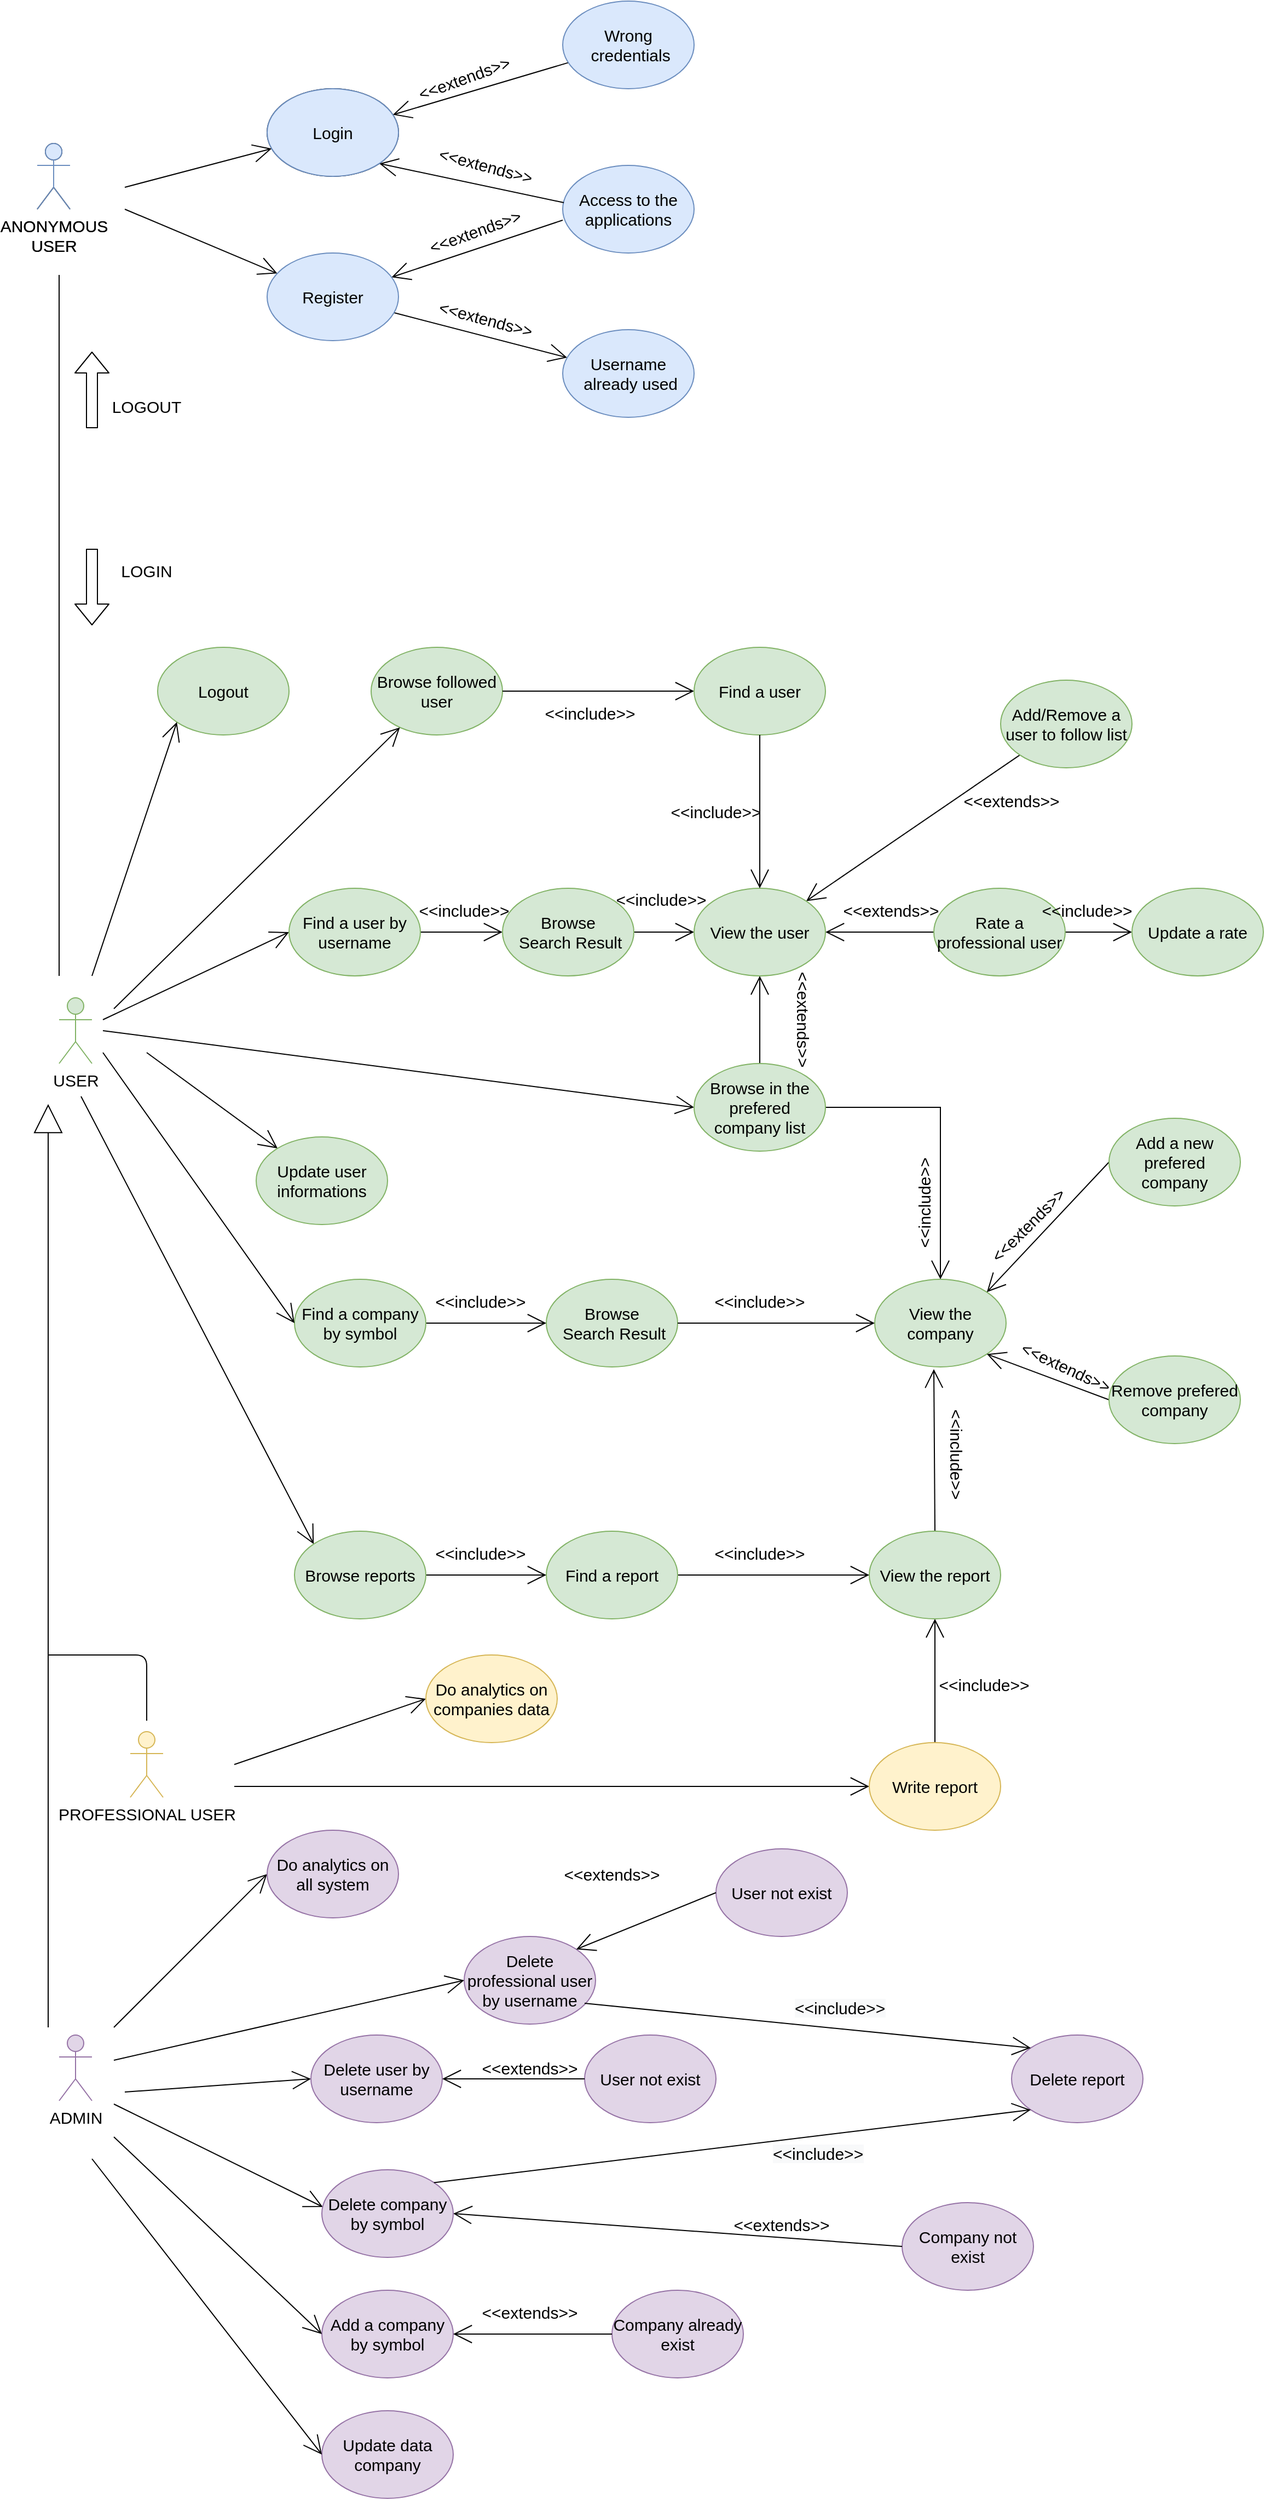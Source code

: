 <mxfile version="14.3.0" type="github">
  <diagram name="Page-1" id="e7e014a7-5840-1c2e-5031-d8a46d1fe8dd">
    <mxGraphModel dx="1955" dy="1722" grid="1" gridSize="10" guides="1" tooltips="1" connect="1" arrows="1" fold="1" page="1" pageScale="1" pageWidth="1169" pageHeight="826" background="#ffffff" math="0" shadow="0">
      <root>
        <mxCell id="0" />
        <mxCell id="1" parent="0" />
        <mxCell id="-wVCh6l1iGJXdoOplOuK-42" value="ANONYMOUS&lt;br style=&quot;font-size: 15px;&quot;&gt;USER&lt;br style=&quot;font-size: 15px;&quot;&gt;" style="shape=umlActor;verticalLabelPosition=bottom;verticalAlign=top;html=1;outlineConnect=0;fontSize=15;" parent="1" vertex="1">
          <mxGeometry x="40" y="-580" width="30" height="60" as="geometry" />
        </mxCell>
        <mxCell id="M0NpWcKod3ysI7hmXzI3-88" style="edgeStyle=none;rounded=0;orthogonalLoop=1;jettySize=auto;html=1;entryX=0;entryY=0.5;entryDx=0;entryDy=0;endArrow=open;endFill=0;endSize=15;strokeWidth=1;fontSize=15;" parent="1" target="lM13MU_TnSCRfTrLPsLV-1" edge="1">
          <mxGeometry relative="1" as="geometry">
            <mxPoint x="220" y="920" as="sourcePoint" />
          </mxGeometry>
        </mxCell>
        <mxCell id="-wVCh6l1iGJXdoOplOuK-43" value="PROFESSIONAL USER" style="shape=umlActor;verticalLabelPosition=bottom;verticalAlign=top;html=1;outlineConnect=0;fillColor=#fff2cc;strokeColor=#d6b656;fontSize=15;" parent="1" vertex="1">
          <mxGeometry x="125" y="870" width="30" height="60" as="geometry" />
        </mxCell>
        <mxCell id="-wVCh6l1iGJXdoOplOuK-46" value="USER" style="shape=umlActor;verticalLabelPosition=bottom;verticalAlign=top;html=1;outlineConnect=0;fillColor=#d5e8d4;strokeColor=#82b366;fontSize=15;" parent="1" vertex="1">
          <mxGeometry x="60" y="200" width="30" height="60" as="geometry" />
        </mxCell>
        <mxCell id="-wVCh6l1iGJXdoOplOuK-52" value="ADMIN" style="shape=umlActor;verticalLabelPosition=bottom;verticalAlign=top;html=1;outlineConnect=0;fillColor=#e1d5e7;strokeColor=#9673a6;fontSize=15;" parent="1" vertex="1">
          <mxGeometry x="60" y="1147" width="30" height="60" as="geometry" />
        </mxCell>
        <mxCell id="M0NpWcKod3ysI7hmXzI3-54" value="" style="edgeStyle=none;rounded=0;orthogonalLoop=1;jettySize=auto;html=1;endArrow=open;endFill=0;endSize=15;strokeWidth=1;fontSize=15;entryX=1;entryY=0.5;entryDx=0;entryDy=0;" parent="1" source="-wVCh6l1iGJXdoOplOuK-76" target="8vEe_Gzx1w0-iKnSHE_O-9" edge="1">
          <mxGeometry relative="1" as="geometry">
            <mxPoint x="875.0" y="140" as="targetPoint" />
          </mxGeometry>
        </mxCell>
        <mxCell id="M0NpWcKod3ysI7hmXzI3-56" value="" style="edgeStyle=none;rounded=0;orthogonalLoop=1;jettySize=auto;html=1;endArrow=open;endFill=0;endSize=15;strokeWidth=1;fontSize=15;" parent="1" source="-wVCh6l1iGJXdoOplOuK-76" target="M0NpWcKod3ysI7hmXzI3-55" edge="1">
          <mxGeometry relative="1" as="geometry" />
        </mxCell>
        <mxCell id="-wVCh6l1iGJXdoOplOuK-76" value="Rate a professional user" style="ellipse;whiteSpace=wrap;verticalAlign=middle;align=center;fontSize=15;fillColor=#d5e8d4;strokeColor=#82b366;" parent="1" vertex="1">
          <mxGeometry x="859" y="100" width="120" height="80" as="geometry" />
        </mxCell>
        <mxCell id="M0NpWcKod3ysI7hmXzI3-41" value="" style="edgeStyle=none;rounded=0;orthogonalLoop=1;jettySize=auto;html=1;endArrow=open;endFill=0;endSize=15;strokeWidth=1;fontSize=15;exitX=1;exitY=0.5;exitDx=0;exitDy=0;" parent="1" source="8vEe_Gzx1w0-iKnSHE_O-11" target="-wVCh6l1iGJXdoOplOuK-77" edge="1">
          <mxGeometry relative="1" as="geometry">
            <mxPoint x="865" y="340" as="sourcePoint" />
            <Array as="points">
              <mxPoint x="865" y="300" />
            </Array>
          </mxGeometry>
        </mxCell>
        <mxCell id="-wVCh6l1iGJXdoOplOuK-77" value="View the company" style="ellipse;whiteSpace=wrap;verticalAlign=middle;align=center;fontSize=15;fillColor=#d5e8d4;strokeColor=#82b366;" parent="1" vertex="1">
          <mxGeometry x="805" y="457" width="120" height="80" as="geometry" />
        </mxCell>
        <mxCell id="M0NpWcKod3ysI7hmXzI3-91" style="edgeStyle=none;rounded=0;orthogonalLoop=1;jettySize=auto;html=1;endArrow=open;endFill=0;endSize=15;strokeWidth=1;fontSize=15;entryX=0;entryY=0.5;entryDx=0;entryDy=0;" parent="1" target="-wVCh6l1iGJXdoOplOuK-90" edge="1">
          <mxGeometry relative="1" as="geometry">
            <mxPoint x="220" y="900" as="sourcePoint" />
          </mxGeometry>
        </mxCell>
        <mxCell id="-wVCh6l1iGJXdoOplOuK-90" value="Do analytics on companies data" style="ellipse;whiteSpace=wrap;verticalAlign=middle;align=center;fontSize=15;fillColor=#fff2cc;strokeColor=#d6b656;" parent="1" vertex="1">
          <mxGeometry x="395" y="800" width="120" height="80" as="geometry" />
        </mxCell>
        <mxCell id="M0NpWcKod3ysI7hmXzI3-89" value="" style="edgeStyle=none;rounded=0;orthogonalLoop=1;jettySize=auto;html=1;endArrow=open;endFill=0;endSize=15;strokeWidth=1;fontSize=15;" parent="1" source="lM13MU_TnSCRfTrLPsLV-1" target="M0NpWcKod3ysI7hmXzI3-63" edge="1">
          <mxGeometry relative="1" as="geometry" />
        </mxCell>
        <mxCell id="lM13MU_TnSCRfTrLPsLV-1" value="Write report" style="ellipse;whiteSpace=wrap;verticalAlign=middle;align=center;fontSize=15;fillColor=#fff2cc;strokeColor=#d6b656;" parent="1" vertex="1">
          <mxGeometry x="800" y="880" width="120" height="80" as="geometry" />
        </mxCell>
        <mxCell id="M0NpWcKod3ysI7hmXzI3-1" value="&lt;font style=&quot;font-size: 15px;&quot;&gt;Browse&lt;br style=&quot;font-size: 15px;&quot;&gt;&amp;nbsp;Search Result&lt;/font&gt;" style="ellipse;whiteSpace=wrap;html=1;fillColor=#d5e8d4;strokeColor=#82b366;fontSize=15;" parent="1" vertex="1">
          <mxGeometry x="505" y="457" width="120" height="80" as="geometry" />
        </mxCell>
        <mxCell id="M0NpWcKod3ysI7hmXzI3-3" value="" style="edgeStyle=orthogonalEdgeStyle;rounded=0;orthogonalLoop=1;jettySize=auto;html=1;fontSize=15;verticalAlign=middle;strokeWidth=1;endSize=15;endArrow=open;endFill=0;exitX=1;exitY=0.5;exitDx=0;exitDy=0;" parent="1" source="M0NpWcKod3ysI7hmXzI3-2" target="M0NpWcKod3ysI7hmXzI3-1" edge="1">
          <mxGeometry relative="1" as="geometry">
            <mxPoint x="405" y="497" as="sourcePoint" />
          </mxGeometry>
        </mxCell>
        <mxCell id="M0NpWcKod3ysI7hmXzI3-26" value="" style="edgeStyle=none;rounded=0;orthogonalLoop=1;jettySize=auto;html=1;endArrow=open;endFill=0;endSize=15;strokeWidth=1;fontSize=15;" parent="1" target="M0NpWcKod3ysI7hmXzI3-25" edge="1">
          <mxGeometry relative="1" as="geometry">
            <mxPoint x="120" y="-540" as="sourcePoint" />
          </mxGeometry>
        </mxCell>
        <mxCell id="M0NpWcKod3ysI7hmXzI3-53" value="" style="edgeStyle=none;rounded=0;orthogonalLoop=1;jettySize=auto;html=1;endArrow=open;endFill=0;endSize=15;strokeWidth=1;fontSize=15;" parent="1" target="8vEe_Gzx1w0-iKnSHE_O-8" edge="1">
          <mxGeometry relative="1" as="geometry">
            <mxPoint x="140" y="250" as="sourcePoint" />
            <mxPoint x="310.668" y="102.768" as="targetPoint" />
          </mxGeometry>
        </mxCell>
        <mxCell id="M0NpWcKod3ysI7hmXzI3-2" value="&lt;font style=&quot;font-size: 15px;&quot;&gt;Find a company by symbol&lt;/font&gt;" style="ellipse;whiteSpace=wrap;html=1;fillColor=#d5e8d4;strokeColor=#82b366;fontSize=15;" parent="1" vertex="1">
          <mxGeometry x="275" y="457" width="120" height="80" as="geometry" />
        </mxCell>
        <mxCell id="M0NpWcKod3ysI7hmXzI3-4" value="" style="edgeStyle=orthogonalEdgeStyle;rounded=0;orthogonalLoop=1;jettySize=auto;html=1;fontSize=15;verticalAlign=middle;strokeWidth=1;endSize=15;endArrow=open;endFill=0;exitX=1;exitY=0.5;exitDx=0;exitDy=0;entryX=0;entryY=0.5;entryDx=0;entryDy=0;" parent="1" source="M0NpWcKod3ysI7hmXzI3-1" target="-wVCh6l1iGJXdoOplOuK-77" edge="1">
          <mxGeometry relative="1" as="geometry">
            <mxPoint x="635" y="497" as="sourcePoint" />
            <mxPoint x="745" y="497" as="targetPoint" />
            <Array as="points" />
          </mxGeometry>
        </mxCell>
        <mxCell id="M0NpWcKod3ysI7hmXzI3-9" value="&amp;lt;&amp;lt;include&amp;gt;&amp;gt;" style="text;html=1;strokeColor=none;fillColor=none;align=center;verticalAlign=middle;whiteSpace=wrap;rounded=0;fontSize=15;rotation=-90;" parent="1" vertex="1">
          <mxGeometry x="830" y="377" width="40" height="20" as="geometry" />
        </mxCell>
        <mxCell id="M0NpWcKod3ysI7hmXzI3-10" value="&amp;lt;&amp;lt;include&amp;gt;&amp;gt;" style="text;html=1;strokeColor=none;fillColor=none;align=center;verticalAlign=middle;whiteSpace=wrap;rounded=0;fontSize=15;" parent="1" vertex="1">
          <mxGeometry x="680" y="467" width="40" height="20" as="geometry" />
        </mxCell>
        <mxCell id="M0NpWcKod3ysI7hmXzI3-11" value="&amp;lt;&amp;lt;include&amp;gt;&amp;gt;" style="text;html=1;strokeColor=none;fillColor=none;align=center;verticalAlign=middle;whiteSpace=wrap;rounded=0;fontSize=15;" parent="1" vertex="1">
          <mxGeometry x="425" y="467" width="40" height="20" as="geometry" />
        </mxCell>
        <mxCell id="M0NpWcKod3ysI7hmXzI3-12" value="&amp;lt;&amp;lt;extends&amp;gt;&amp;gt;" style="text;html=1;strokeColor=none;fillColor=none;align=center;verticalAlign=middle;whiteSpace=wrap;rounded=0;fontSize=15;rotation=-20;" parent="1" vertex="1">
          <mxGeometry x="410" y="-650" width="40" height="20" as="geometry" />
        </mxCell>
        <mxCell id="M0NpWcKod3ysI7hmXzI3-13" value="" style="rounded=0;orthogonalLoop=1;jettySize=auto;html=1;fontSize=15;verticalAlign=middle;strokeWidth=1;endSize=15;endArrow=open;endFill=0;exitX=0;exitY=0.5;exitDx=0;exitDy=0;entryX=1;entryY=0;entryDx=0;entryDy=0;" parent="1" source="M0NpWcKod3ysI7hmXzI3-18" target="-wVCh6l1iGJXdoOplOuK-77" edge="1">
          <mxGeometry relative="1" as="geometry">
            <mxPoint x="550" y="7" as="sourcePoint" />
            <mxPoint x="660" y="7" as="targetPoint" />
          </mxGeometry>
        </mxCell>
        <mxCell id="M0NpWcKod3ysI7hmXzI3-15" value="" style="rounded=0;orthogonalLoop=1;jettySize=auto;html=1;fontSize=15;verticalAlign=middle;strokeWidth=1;endSize=15;endArrow=open;endFill=0;exitX=0;exitY=0.5;exitDx=0;exitDy=0;entryX=1;entryY=1;entryDx=0;entryDy=0;" parent="1" source="M0NpWcKod3ysI7hmXzI3-22" target="-wVCh6l1iGJXdoOplOuK-77" edge="1">
          <mxGeometry relative="1" as="geometry">
            <mxPoint x="630" y="267" as="sourcePoint" />
            <mxPoint x="740" y="267" as="targetPoint" />
          </mxGeometry>
        </mxCell>
        <mxCell id="M0NpWcKod3ysI7hmXzI3-17" value="" style="rounded=0;orthogonalLoop=1;jettySize=auto;html=1;fontSize=15;verticalAlign=middle;strokeWidth=1;endSize=15;endArrow=open;endFill=0;entryX=0;entryY=0.5;entryDx=0;entryDy=0;" parent="1" target="M0NpWcKod3ysI7hmXzI3-2" edge="1">
          <mxGeometry relative="1" as="geometry">
            <mxPoint x="100" y="250" as="sourcePoint" />
            <mxPoint x="270" y="220" as="targetPoint" />
          </mxGeometry>
        </mxCell>
        <mxCell id="M0NpWcKod3ysI7hmXzI3-18" value="Add a new prefered company" style="ellipse;whiteSpace=wrap;verticalAlign=middle;align=center;fontSize=15;fillColor=#d5e8d4;strokeColor=#82b366;" parent="1" vertex="1">
          <mxGeometry x="1019" y="310" width="120" height="80" as="geometry" />
        </mxCell>
        <mxCell id="M0NpWcKod3ysI7hmXzI3-21" value="&amp;lt;&amp;lt;extends&amp;gt;&amp;gt;" style="text;html=1;strokeColor=none;fillColor=none;align=center;verticalAlign=middle;whiteSpace=wrap;rounded=0;fontSize=15;rotation=-45;" parent="1" vertex="1">
          <mxGeometry x="925" y="397" width="40" height="20" as="geometry" />
        </mxCell>
        <mxCell id="M0NpWcKod3ysI7hmXzI3-22" value="Remove prefered company" style="ellipse;whiteSpace=wrap;verticalAlign=middle;align=center;fontSize=15;fillColor=#d5e8d4;strokeColor=#82b366;" parent="1" vertex="1">
          <mxGeometry x="1019" y="527" width="120" height="80" as="geometry" />
        </mxCell>
        <mxCell id="M0NpWcKod3ysI7hmXzI3-23" value="&amp;lt;&amp;lt;extends&amp;gt;&amp;gt;" style="text;html=1;strokeColor=none;fillColor=none;align=center;verticalAlign=middle;whiteSpace=wrap;rounded=0;fontSize=15;rotation=25;" parent="1" vertex="1">
          <mxGeometry x="960" y="527" width="40" height="20" as="geometry" />
        </mxCell>
        <mxCell id="M0NpWcKod3ysI7hmXzI3-28" value="" style="edgeStyle=none;rounded=0;orthogonalLoop=1;jettySize=auto;html=1;endArrow=open;endFill=0;endSize=15;strokeWidth=1;fontSize=15;" parent="1" target="M0NpWcKod3ysI7hmXzI3-27" edge="1">
          <mxGeometry relative="1" as="geometry">
            <mxPoint x="120" y="-520" as="sourcePoint" />
          </mxGeometry>
        </mxCell>
        <mxCell id="M0NpWcKod3ysI7hmXzI3-31" value="" style="edgeStyle=none;rounded=0;orthogonalLoop=1;jettySize=auto;html=1;endArrow=open;endFill=0;endSize=15;strokeWidth=1;fontSize=15;" parent="1" source="M0NpWcKod3ysI7hmXzI3-30" target="M0NpWcKod3ysI7hmXzI3-25" edge="1">
          <mxGeometry relative="1" as="geometry" />
        </mxCell>
        <mxCell id="M0NpWcKod3ysI7hmXzI3-25" value="&lt;font style=&quot;font-size: 15px;&quot;&gt;Login&lt;/font&gt;" style="ellipse;whiteSpace=wrap;html=1;fontSize=15;" parent="1" vertex="1">
          <mxGeometry x="250" y="-630" width="120" height="80" as="geometry" />
        </mxCell>
        <mxCell id="M0NpWcKod3ysI7hmXzI3-33" value="" style="edgeStyle=none;rounded=0;orthogonalLoop=1;jettySize=auto;html=1;endArrow=open;endFill=0;endSize=15;strokeWidth=1;fontSize=15;exitX=0;exitY=0.625;exitDx=0;exitDy=0;exitPerimeter=0;" parent="1" source="M0NpWcKod3ysI7hmXzI3-32" target="M0NpWcKod3ysI7hmXzI3-27" edge="1">
          <mxGeometry relative="1" as="geometry" />
        </mxCell>
        <mxCell id="M0NpWcKod3ysI7hmXzI3-39" value="" style="edgeStyle=none;rounded=0;orthogonalLoop=1;jettySize=auto;html=1;endArrow=open;endFill=0;endSize=15;strokeWidth=1;fontSize=15;" parent="1" source="M0NpWcKod3ysI7hmXzI3-27" target="M0NpWcKod3ysI7hmXzI3-38" edge="1">
          <mxGeometry relative="1" as="geometry" />
        </mxCell>
        <mxCell id="M0NpWcKod3ysI7hmXzI3-27" value="&lt;font style=&quot;font-size: 15px;&quot;&gt;Register&lt;/font&gt;" style="ellipse;whiteSpace=wrap;html=1;fillColor=#dae8fc;strokeColor=#6c8ebf;fontSize=15;" parent="1" vertex="1">
          <mxGeometry x="250" y="-480" width="120" height="80" as="geometry" />
        </mxCell>
        <mxCell id="M0NpWcKod3ysI7hmXzI3-30" value="&lt;font style=&quot;font-size: 15px;&quot;&gt;Wrong&lt;br style=&quot;font-size: 15px;&quot;&gt;&amp;nbsp;credentials&lt;/font&gt;" style="ellipse;whiteSpace=wrap;html=1;fillColor=#dae8fc;strokeColor=#6c8ebf;fontSize=15;" parent="1" vertex="1">
          <mxGeometry x="520" y="-710" width="120" height="80" as="geometry" />
        </mxCell>
        <mxCell id="M0NpWcKod3ysI7hmXzI3-32" value="&lt;font style=&quot;font-size: 15px;&quot;&gt;Access to the applications&lt;/font&gt;" style="ellipse;whiteSpace=wrap;html=1;fillColor=#dae8fc;strokeColor=#6c8ebf;fontSize=15;" parent="1" vertex="1">
          <mxGeometry x="520" y="-560" width="120" height="80" as="geometry" />
        </mxCell>
        <mxCell id="M0NpWcKod3ysI7hmXzI3-34" value="" style="edgeStyle=none;rounded=0;orthogonalLoop=1;jettySize=auto;html=1;endArrow=open;endFill=0;endSize=15;strokeWidth=1;fontSize=15;entryX=1;entryY=1;entryDx=0;entryDy=0;exitX=0.008;exitY=0.425;exitDx=0;exitDy=0;exitPerimeter=0;" parent="1" source="M0NpWcKod3ysI7hmXzI3-32" target="M0NpWcKod3ysI7hmXzI3-25" edge="1">
          <mxGeometry relative="1" as="geometry">
            <mxPoint x="560" y="-530" as="sourcePoint" />
            <mxPoint x="375.635" y="-474.979" as="targetPoint" />
          </mxGeometry>
        </mxCell>
        <mxCell id="M0NpWcKod3ysI7hmXzI3-35" value="&amp;lt;&amp;lt;extends&amp;gt;&amp;gt;" style="text;html=1;strokeColor=none;fillColor=none;align=center;verticalAlign=middle;whiteSpace=wrap;rounded=0;fontSize=15;rotation=15;" parent="1" vertex="1">
          <mxGeometry x="430" y="-430" width="40" height="20" as="geometry" />
        </mxCell>
        <mxCell id="M0NpWcKod3ysI7hmXzI3-36" value="&amp;lt;&amp;lt;extends&amp;gt;&amp;gt;" style="text;html=1;strokeColor=none;fillColor=none;align=center;verticalAlign=middle;whiteSpace=wrap;rounded=0;fontSize=15;rotation=-20;" parent="1" vertex="1">
          <mxGeometry x="420" y="-510" width="40" height="20" as="geometry" />
        </mxCell>
        <mxCell id="M0NpWcKod3ysI7hmXzI3-37" value="&amp;lt;&amp;lt;extends&amp;gt;&amp;gt;" style="text;html=1;strokeColor=none;fillColor=none;align=center;verticalAlign=middle;whiteSpace=wrap;rounded=0;fontSize=15;rotation=15;" parent="1" vertex="1">
          <mxGeometry x="430" y="-570" width="40" height="20" as="geometry" />
        </mxCell>
        <mxCell id="M0NpWcKod3ysI7hmXzI3-38" value="&lt;font style=&quot;font-size: 15px;&quot;&gt;Username&lt;br style=&quot;font-size: 15px;&quot;&gt;&amp;nbsp;already used&lt;/font&gt;" style="ellipse;whiteSpace=wrap;html=1;fillColor=#dae8fc;strokeColor=#6c8ebf;fontSize=15;" parent="1" vertex="1">
          <mxGeometry x="520" y="-410" width="120" height="80" as="geometry" />
        </mxCell>
        <mxCell id="M0NpWcKod3ysI7hmXzI3-42" style="edgeStyle=none;rounded=0;orthogonalLoop=1;jettySize=auto;html=1;endArrow=open;endFill=0;endSize=15;strokeWidth=1;fontSize=15;entryX=0;entryY=0.5;entryDx=0;entryDy=0;" parent="1" target="8vEe_Gzx1w0-iKnSHE_O-11" edge="1">
          <mxGeometry relative="1" as="geometry">
            <mxPoint x="100" y="230" as="sourcePoint" />
            <mxPoint x="640" y="350" as="targetPoint" />
          </mxGeometry>
        </mxCell>
        <mxCell id="M0NpWcKod3ysI7hmXzI3-50" value="" style="edgeStyle=none;rounded=0;orthogonalLoop=1;jettySize=auto;html=1;endArrow=open;endFill=0;endSize=15;strokeWidth=1;fontSize=15;exitX=0.5;exitY=0;exitDx=0;exitDy=0;entryX=0.5;entryY=1;entryDx=0;entryDy=0;" parent="1" source="8vEe_Gzx1w0-iKnSHE_O-11" target="8vEe_Gzx1w0-iKnSHE_O-9" edge="1">
          <mxGeometry relative="1" as="geometry">
            <mxPoint x="852.875" y="260.825" as="sourcePoint" />
            <mxPoint x="827.237" y="179.159" as="targetPoint" />
          </mxGeometry>
        </mxCell>
        <mxCell id="M0NpWcKod3ysI7hmXzI3-86" value="" style="edgeStyle=none;rounded=0;orthogonalLoop=1;jettySize=auto;html=1;endArrow=open;endFill=0;endSize=15;strokeWidth=1;fontSize=15;exitX=0;exitY=1;exitDx=0;exitDy=0;entryX=1;entryY=0;entryDx=0;entryDy=0;" parent="1" source="8vEe_Gzx1w0-iKnSHE_O-10" target="8vEe_Gzx1w0-iKnSHE_O-9" edge="1">
          <mxGeometry relative="1" as="geometry">
            <mxPoint x="845.184" y="105.43" as="targetPoint" />
          </mxGeometry>
        </mxCell>
        <mxCell id="M0NpWcKod3ysI7hmXzI3-47" value="" style="edgeStyle=none;rounded=0;orthogonalLoop=1;jettySize=auto;html=1;endArrow=open;endFill=0;endSize=15;strokeWidth=1;fontSize=15;exitX=1;exitY=0.5;exitDx=0;exitDy=0;entryX=0;entryY=0.5;entryDx=0;entryDy=0;" parent="1" source="8vEe_Gzx1w0-iKnSHE_O-6" target="8vEe_Gzx1w0-iKnSHE_O-9" edge="1">
          <mxGeometry relative="1" as="geometry">
            <mxPoint x="645" y="140" as="sourcePoint" />
            <mxPoint x="755.0" y="140" as="targetPoint" />
          </mxGeometry>
        </mxCell>
        <mxCell id="M0NpWcKod3ysI7hmXzI3-46" value="" style="edgeStyle=none;rounded=0;orthogonalLoop=1;jettySize=auto;html=1;endArrow=open;endFill=0;endSize=15;strokeWidth=1;fontSize=15;exitX=1;exitY=0.5;exitDx=0;exitDy=0;entryX=0;entryY=0.5;entryDx=0;entryDy=0;" parent="1" source="8vEe_Gzx1w0-iKnSHE_O-7" target="8vEe_Gzx1w0-iKnSHE_O-6" edge="1">
          <mxGeometry relative="1" as="geometry">
            <mxPoint x="420" y="140" as="sourcePoint" />
            <mxPoint x="490" y="140" as="targetPoint" />
          </mxGeometry>
        </mxCell>
        <mxCell id="M0NpWcKod3ysI7hmXzI3-48" style="edgeStyle=none;rounded=0;orthogonalLoop=1;jettySize=auto;html=1;endArrow=open;endFill=0;endSize=15;strokeWidth=1;fontSize=15;entryX=0;entryY=0.5;entryDx=0;entryDy=0;" parent="1" target="8vEe_Gzx1w0-iKnSHE_O-7" edge="1">
          <mxGeometry relative="1" as="geometry">
            <mxPoint x="100" y="220" as="sourcePoint" />
            <mxPoint x="300" y="140" as="targetPoint" />
          </mxGeometry>
        </mxCell>
        <mxCell id="M0NpWcKod3ysI7hmXzI3-51" value="&amp;lt;&amp;lt;extends&amp;gt;&amp;gt;" style="text;html=1;strokeColor=none;fillColor=none;align=center;verticalAlign=middle;whiteSpace=wrap;rounded=0;fontSize=15;rotation=90;" parent="1" vertex="1">
          <mxGeometry x="720" y="210" width="40" height="20" as="geometry" />
        </mxCell>
        <mxCell id="M0NpWcKod3ysI7hmXzI3-55" value="Update a rate" style="ellipse;whiteSpace=wrap;verticalAlign=middle;align=center;fontSize=15;fillColor=#d5e8d4;strokeColor=#82b366;" parent="1" vertex="1">
          <mxGeometry x="1040" y="100" width="120" height="80" as="geometry" />
        </mxCell>
        <mxCell id="M0NpWcKod3ysI7hmXzI3-57" value="&amp;lt;&amp;lt;extends&amp;gt;&amp;gt;" style="text;html=1;strokeColor=none;fillColor=none;align=center;verticalAlign=middle;whiteSpace=wrap;rounded=0;fontSize=15;rotation=0;" parent="1" vertex="1">
          <mxGeometry x="800" y="110" width="40" height="20" as="geometry" />
        </mxCell>
        <mxCell id="M0NpWcKod3ysI7hmXzI3-58" value="&amp;lt;&amp;lt;include&amp;gt;&amp;gt;" style="text;html=1;strokeColor=none;fillColor=none;align=center;verticalAlign=middle;whiteSpace=wrap;rounded=0;fontSize=15;rotation=0;" parent="1" vertex="1">
          <mxGeometry x="640" y="20" width="40" height="20" as="geometry" />
        </mxCell>
        <mxCell id="M0NpWcKod3ysI7hmXzI3-59" value="&amp;lt;&amp;lt;include&amp;gt;&amp;gt;" style="text;html=1;strokeColor=none;fillColor=none;align=center;verticalAlign=middle;whiteSpace=wrap;rounded=0;fontSize=15;rotation=0;" parent="1" vertex="1">
          <mxGeometry x="410" y="110" width="40" height="20" as="geometry" />
        </mxCell>
        <mxCell id="M0NpWcKod3ysI7hmXzI3-60" value="&amp;lt;&amp;lt;include&amp;gt;&amp;gt;" style="text;html=1;strokeColor=none;fillColor=none;align=center;verticalAlign=middle;whiteSpace=wrap;rounded=0;fontSize=15;rotation=0;" parent="1" vertex="1">
          <mxGeometry x="979" y="110" width="40" height="20" as="geometry" />
        </mxCell>
        <mxCell id="M0NpWcKod3ysI7hmXzI3-61" value="&lt;font style=&quot;font-size: 15px;&quot;&gt;Logout&lt;/font&gt;" style="ellipse;whiteSpace=wrap;html=1;fillColor=#d5e8d4;strokeColor=#82b366;fontSize=15;" parent="1" vertex="1">
          <mxGeometry x="150" y="-120" width="120" height="80" as="geometry" />
        </mxCell>
        <mxCell id="M0NpWcKod3ysI7hmXzI3-62" value="" style="edgeStyle=none;rounded=0;orthogonalLoop=1;jettySize=auto;html=1;endArrow=open;endFill=0;endSize=15;strokeWidth=1;fontSize=15;entryX=0;entryY=1;entryDx=0;entryDy=0;" parent="1" target="M0NpWcKod3ysI7hmXzI3-61" edge="1">
          <mxGeometry relative="1" as="geometry">
            <mxPoint x="90" y="180" as="sourcePoint" />
            <mxPoint x="320.668" y="112.768" as="targetPoint" />
          </mxGeometry>
        </mxCell>
        <mxCell id="M0NpWcKod3ysI7hmXzI3-83" style="edgeStyle=none;rounded=0;orthogonalLoop=1;jettySize=auto;html=1;exitX=0.5;exitY=0;exitDx=0;exitDy=0;entryX=0.45;entryY=1.025;entryDx=0;entryDy=0;entryPerimeter=0;endArrow=open;endFill=0;endSize=15;strokeWidth=1;fontSize=15;" parent="1" source="M0NpWcKod3ysI7hmXzI3-63" target="-wVCh6l1iGJXdoOplOuK-77" edge="1">
          <mxGeometry relative="1" as="geometry" />
        </mxCell>
        <mxCell id="M0NpWcKod3ysI7hmXzI3-63" value="View the report" style="ellipse;whiteSpace=wrap;verticalAlign=middle;align=center;fontSize=15;fillColor=#d5e8d4;strokeColor=#82b366;" parent="1" vertex="1">
          <mxGeometry x="800" y="687" width="120" height="80" as="geometry" />
        </mxCell>
        <mxCell id="M0NpWcKod3ysI7hmXzI3-64" value="" style="edgeStyle=none;rounded=0;orthogonalLoop=1;jettySize=auto;html=1;endArrow=open;endFill=0;endSize=15;strokeWidth=1;fontSize=15;" parent="1" source="M0NpWcKod3ysI7hmXzI3-65" target="M0NpWcKod3ysI7hmXzI3-63" edge="1">
          <mxGeometry relative="1" as="geometry" />
        </mxCell>
        <mxCell id="M0NpWcKod3ysI7hmXzI3-65" value="&lt;span style=&quot;font-size: 15px;&quot;&gt;Find a report&lt;/span&gt;" style="ellipse;whiteSpace=wrap;html=1;fillColor=#d5e8d4;strokeColor=#82b366;fontSize=15;" parent="1" vertex="1">
          <mxGeometry x="505" y="687" width="120" height="80" as="geometry" />
        </mxCell>
        <mxCell id="M0NpWcKod3ysI7hmXzI3-66" value="" style="edgeStyle=none;rounded=0;orthogonalLoop=1;jettySize=auto;html=1;endArrow=open;endFill=0;endSize=15;strokeWidth=1;fontSize=15;" parent="1" source="M0NpWcKod3ysI7hmXzI3-67" target="M0NpWcKod3ysI7hmXzI3-65" edge="1">
          <mxGeometry relative="1" as="geometry" />
        </mxCell>
        <mxCell id="M0NpWcKod3ysI7hmXzI3-70" style="edgeStyle=none;rounded=0;orthogonalLoop=1;jettySize=auto;html=1;exitX=0;exitY=0;exitDx=0;exitDy=0;endArrow=open;endFill=0;endSize=15;strokeWidth=1;fontSize=15;entryX=0;entryY=0;entryDx=0;entryDy=0;" parent="1" target="M0NpWcKod3ysI7hmXzI3-67" edge="1">
          <mxGeometry relative="1" as="geometry">
            <mxPoint x="80" y="290" as="sourcePoint" />
          </mxGeometry>
        </mxCell>
        <mxCell id="M0NpWcKod3ysI7hmXzI3-67" value="&lt;font style=&quot;font-size: 15px;&quot;&gt;Browse reports&lt;/font&gt;" style="ellipse;whiteSpace=wrap;html=1;fillColor=#d5e8d4;strokeColor=#82b366;fontSize=15;" parent="1" vertex="1">
          <mxGeometry x="275" y="687" width="120" height="80" as="geometry" />
        </mxCell>
        <mxCell id="M0NpWcKod3ysI7hmXzI3-68" value="&amp;lt;&amp;lt;include&amp;gt;&amp;gt;" style="text;html=1;strokeColor=none;fillColor=none;align=center;verticalAlign=middle;whiteSpace=wrap;rounded=0;fontSize=15;rotation=0;" parent="1" vertex="1">
          <mxGeometry x="680" y="697" width="40" height="20" as="geometry" />
        </mxCell>
        <mxCell id="M0NpWcKod3ysI7hmXzI3-69" value="&amp;lt;&amp;lt;include&amp;gt;&amp;gt;" style="text;html=1;strokeColor=none;fillColor=none;align=center;verticalAlign=middle;whiteSpace=wrap;rounded=0;fontSize=15;rotation=0;" parent="1" vertex="1">
          <mxGeometry x="425" y="697" width="40" height="20" as="geometry" />
        </mxCell>
        <mxCell id="M0NpWcKod3ysI7hmXzI3-87" value="&amp;lt;&amp;lt;extends&amp;gt;&amp;gt;" style="text;html=1;strokeColor=none;fillColor=none;align=center;verticalAlign=middle;whiteSpace=wrap;rounded=0;fontSize=15;rotation=0;" parent="1" vertex="1">
          <mxGeometry x="910" y="10" width="40" height="20" as="geometry" />
        </mxCell>
        <mxCell id="8vEe_Gzx1w0-iKnSHE_O-6" value="&lt;font style=&quot;font-size: 15px;&quot;&gt;Browse&lt;br style=&quot;font-size: 15px;&quot;&gt;&amp;nbsp;Search Result&lt;/font&gt;" style="ellipse;whiteSpace=wrap;html=1;fillColor=#d5e8d4;strokeColor=#82b366;fontSize=15;" parent="1" vertex="1">
          <mxGeometry x="465" y="100" width="120" height="80" as="geometry" />
        </mxCell>
        <mxCell id="8vEe_Gzx1w0-iKnSHE_O-7" value="&lt;font style=&quot;font-size: 15px;&quot;&gt;Find a user by username&lt;/font&gt;" style="ellipse;whiteSpace=wrap;html=1;fillColor=#d5e8d4;strokeColor=#82b366;fontSize=15;" parent="1" vertex="1">
          <mxGeometry x="270" y="100" width="120" height="80" as="geometry" />
        </mxCell>
        <mxCell id="8vEe_Gzx1w0-iKnSHE_O-8" value="&lt;font style=&quot;font-size: 15px;&quot;&gt;Update user informations&lt;/font&gt;" style="ellipse;whiteSpace=wrap;html=1;fillColor=#d5e8d4;strokeColor=#82b366;fontSize=15;" parent="1" vertex="1">
          <mxGeometry x="240" y="327" width="120" height="80" as="geometry" />
        </mxCell>
        <mxCell id="8vEe_Gzx1w0-iKnSHE_O-9" value="View the user" style="ellipse;whiteSpace=wrap;verticalAlign=middle;align=center;fontSize=15;fillColor=#d5e8d4;strokeColor=#82b366;" parent="1" vertex="1">
          <mxGeometry x="640" y="100" width="120" height="80" as="geometry" />
        </mxCell>
        <mxCell id="8vEe_Gzx1w0-iKnSHE_O-10" value="Add/Remove a user to follow list" style="ellipse;whiteSpace=wrap;verticalAlign=middle;align=center;fontSize=15;fillColor=#d5e8d4;strokeColor=#82b366;" parent="1" vertex="1">
          <mxGeometry x="920" y="-90" width="120" height="80" as="geometry" />
        </mxCell>
        <mxCell id="8vEe_Gzx1w0-iKnSHE_O-11" value="Browse in the prefered company list" style="ellipse;whiteSpace=wrap;verticalAlign=middle;align=center;fontSize=15;fillColor=#d5e8d4;strokeColor=#82b366;" parent="1" vertex="1">
          <mxGeometry x="640" y="260" width="120" height="80" as="geometry" />
        </mxCell>
        <mxCell id="8vEe_Gzx1w0-iKnSHE_O-12" value="ANONYMOUS&lt;br style=&quot;font-size: 15px;&quot;&gt;USER&lt;br style=&quot;font-size: 15px;&quot;&gt;" style="shape=umlActor;verticalLabelPosition=bottom;verticalAlign=top;html=1;outlineConnect=0;fillColor=#dae8fc;strokeColor=#6c8ebf;fontSize=15;" parent="1" vertex="1">
          <mxGeometry x="40" y="-580" width="30" height="60" as="geometry" />
        </mxCell>
        <mxCell id="8vEe_Gzx1w0-iKnSHE_O-13" value="&lt;font style=&quot;font-size: 15px;&quot;&gt;Login&lt;/font&gt;" style="ellipse;whiteSpace=wrap;html=1;fillColor=#dae8fc;strokeColor=#6c8ebf;fontSize=15;" parent="1" vertex="1">
          <mxGeometry x="250" y="-630" width="120" height="80" as="geometry" />
        </mxCell>
        <mxCell id="n8Dz9tglmI0K0--tMUxl-3" value="" style="endArrow=none;html=1;fontSize=15;" parent="1" edge="1">
          <mxGeometry width="50" height="50" relative="1" as="geometry">
            <mxPoint x="60" y="180" as="sourcePoint" />
            <mxPoint x="60" y="-460" as="targetPoint" />
          </mxGeometry>
        </mxCell>
        <mxCell id="VHa5E0-b525BYpAcqddI-2" value="&amp;lt;&amp;lt;include&amp;gt;&amp;gt;" style="text;html=1;strokeColor=none;fillColor=none;align=center;verticalAlign=middle;whiteSpace=wrap;rounded=0;fontSize=15;rotation=90;" parent="1" vertex="1">
          <mxGeometry x="860" y="607" width="40" height="20" as="geometry" />
        </mxCell>
        <mxCell id="VHa5E0-b525BYpAcqddI-5" style="edgeStyle=none;rounded=0;orthogonalLoop=1;jettySize=auto;html=1;endArrow=open;endFill=0;endSize=15;strokeWidth=1;fontSize=15;entryX=0;entryY=0.5;entryDx=0;entryDy=0;" parent="1" target="VHa5E0-b525BYpAcqddI-6" edge="1">
          <mxGeometry relative="1" as="geometry">
            <mxPoint x="110" y="1140" as="sourcePoint" />
            <mxPoint x="240" y="1080" as="targetPoint" />
          </mxGeometry>
        </mxCell>
        <mxCell id="VHa5E0-b525BYpAcqddI-6" value="Do analytics on all system" style="ellipse;whiteSpace=wrap;verticalAlign=middle;align=center;fontSize=15;fillColor=#e1d5e7;strokeColor=#9673a6;" parent="1" vertex="1">
          <mxGeometry x="250" y="960" width="120" height="80" as="geometry" />
        </mxCell>
        <mxCell id="VHa5E0-b525BYpAcqddI-8" style="edgeStyle=none;rounded=0;orthogonalLoop=1;jettySize=auto;html=1;endArrow=open;endFill=0;endSize=15;strokeWidth=1;fontSize=15;entryX=0;entryY=0.5;entryDx=0;entryDy=0;" parent="1" target="VHa5E0-b525BYpAcqddI-9" edge="1">
          <mxGeometry relative="1" as="geometry">
            <mxPoint x="120" y="1199" as="sourcePoint" />
            <mxPoint x="280" y="1180" as="targetPoint" />
          </mxGeometry>
        </mxCell>
        <mxCell id="VHa5E0-b525BYpAcqddI-9" value="Delete user by username" style="ellipse;whiteSpace=wrap;verticalAlign=middle;align=center;fontSize=15;fillColor=#e1d5e7;strokeColor=#9673a6;" parent="1" vertex="1">
          <mxGeometry x="290" y="1147" width="120" height="80" as="geometry" />
        </mxCell>
        <mxCell id="VHa5E0-b525BYpAcqddI-10" value="User not exist" style="ellipse;whiteSpace=wrap;verticalAlign=middle;align=center;fontSize=15;fillColor=#e1d5e7;strokeColor=#9673a6;" parent="1" vertex="1">
          <mxGeometry x="540" y="1147" width="120" height="80" as="geometry" />
        </mxCell>
        <mxCell id="VHa5E0-b525BYpAcqddI-12" value="Company not exist" style="ellipse;whiteSpace=wrap;verticalAlign=middle;align=center;fontSize=15;fillColor=#e1d5e7;strokeColor=#9673a6;" parent="1" vertex="1">
          <mxGeometry x="830" y="1300" width="120" height="80" as="geometry" />
        </mxCell>
        <mxCell id="VHa5E0-b525BYpAcqddI-14" style="edgeStyle=none;rounded=0;orthogonalLoop=1;jettySize=auto;html=1;endArrow=open;endFill=0;endSize=15;strokeWidth=1;fontSize=15;entryX=0.008;entryY=0.425;entryDx=0;entryDy=0;entryPerimeter=0;" parent="1" target="VHa5E0-b525BYpAcqddI-17" edge="1">
          <mxGeometry relative="1" as="geometry">
            <mxPoint x="110" y="1210" as="sourcePoint" />
            <mxPoint x="260" y="1270" as="targetPoint" />
          </mxGeometry>
        </mxCell>
        <mxCell id="VHa5E0-b525BYpAcqddI-15" style="edgeStyle=none;rounded=0;orthogonalLoop=1;jettySize=auto;html=1;exitX=0;exitY=0.5;exitDx=0;exitDy=0;endArrow=open;endFill=0;endSize=15;strokeWidth=1;fontSize=15;entryX=1;entryY=0.5;entryDx=0;entryDy=0;fillColor=#e1d5e7;" parent="1" source="VHa5E0-b525BYpAcqddI-10" target="VHa5E0-b525BYpAcqddI-9" edge="1">
          <mxGeometry relative="1" as="geometry">
            <mxPoint x="190" y="1250" as="sourcePoint" />
            <mxPoint x="320" y="1160" as="targetPoint" />
          </mxGeometry>
        </mxCell>
        <mxCell id="VHa5E0-b525BYpAcqddI-16" style="edgeStyle=none;rounded=0;orthogonalLoop=1;jettySize=auto;html=1;endArrow=open;endFill=0;endSize=15;strokeWidth=1;fontSize=15;entryX=1;entryY=0.5;entryDx=0;entryDy=0;exitX=0;exitY=0.5;exitDx=0;exitDy=0;fillColor=#e1d5e7;" parent="1" source="VHa5E0-b525BYpAcqddI-12" target="VHa5E0-b525BYpAcqddI-17" edge="1">
          <mxGeometry relative="1" as="geometry">
            <mxPoint x="330" y="1170" as="sourcePoint" />
            <mxPoint x="200" y="1260" as="targetPoint" />
          </mxGeometry>
        </mxCell>
        <mxCell id="VHa5E0-b525BYpAcqddI-17" value="Delete company&#xa;by symbol" style="ellipse;whiteSpace=wrap;verticalAlign=middle;align=center;fontSize=15;fillColor=#e1d5e7;strokeColor=#9673a6;" parent="1" vertex="1">
          <mxGeometry x="300" y="1270" width="120" height="80" as="geometry" />
        </mxCell>
        <mxCell id="VHa5E0-b525BYpAcqddI-19" value="Add a company&#xa;by symbol" style="ellipse;whiteSpace=wrap;verticalAlign=middle;align=center;fontSize=15;fillColor=#e1d5e7;strokeColor=#9673a6;" parent="1" vertex="1">
          <mxGeometry x="300" y="1380" width="120" height="80" as="geometry" />
        </mxCell>
        <mxCell id="VHa5E0-b525BYpAcqddI-21" style="edgeStyle=none;rounded=0;orthogonalLoop=1;jettySize=auto;html=1;endArrow=open;endFill=0;endSize=15;strokeWidth=1;fontSize=15;entryX=0;entryY=0.5;entryDx=0;entryDy=0;" parent="1" target="VHa5E0-b525BYpAcqddI-19" edge="1">
          <mxGeometry relative="1" as="geometry">
            <mxPoint x="110" y="1240" as="sourcePoint" />
            <mxPoint x="270.96" y="1317" as="targetPoint" />
          </mxGeometry>
        </mxCell>
        <mxCell id="VHa5E0-b525BYpAcqddI-22" value="Company already exist" style="ellipse;whiteSpace=wrap;verticalAlign=middle;align=center;fontSize=15;fillColor=#e1d5e7;strokeColor=#9673a6;" parent="1" vertex="1">
          <mxGeometry x="565" y="1380" width="120" height="80" as="geometry" />
        </mxCell>
        <mxCell id="VHa5E0-b525BYpAcqddI-23" style="edgeStyle=none;rounded=0;orthogonalLoop=1;jettySize=auto;html=1;endArrow=open;endFill=0;endSize=15;strokeWidth=1;fontSize=15;entryX=1;entryY=0.5;entryDx=0;entryDy=0;exitX=0;exitY=0.5;exitDx=0;exitDy=0;fillColor=#e1d5e7;" parent="1" source="VHa5E0-b525BYpAcqddI-22" target="VHa5E0-b525BYpAcqddI-19" edge="1">
          <mxGeometry relative="1" as="geometry">
            <mxPoint x="530" y="1399.5" as="sourcePoint" />
            <mxPoint x="430" y="1399.5" as="targetPoint" />
          </mxGeometry>
        </mxCell>
        <mxCell id="VHa5E0-b525BYpAcqddI-25" value="Update data company" style="ellipse;whiteSpace=wrap;verticalAlign=middle;align=center;fontSize=15;fillColor=#e1d5e7;strokeColor=#9673a6;" parent="1" vertex="1">
          <mxGeometry x="300" y="1490" width="120" height="80" as="geometry" />
        </mxCell>
        <mxCell id="VHa5E0-b525BYpAcqddI-26" style="edgeStyle=none;rounded=0;orthogonalLoop=1;jettySize=auto;html=1;endArrow=open;endFill=0;endSize=15;strokeWidth=1;fontSize=15;entryX=0;entryY=0.5;entryDx=0;entryDy=0;" parent="1" target="VHa5E0-b525BYpAcqddI-25" edge="1">
          <mxGeometry relative="1" as="geometry">
            <mxPoint x="90" y="1260" as="sourcePoint" />
            <mxPoint x="270.96" y="1454" as="targetPoint" />
          </mxGeometry>
        </mxCell>
        <mxCell id="VHa5E0-b525BYpAcqddI-27" value="Browse followed user" style="ellipse;whiteSpace=wrap;verticalAlign=middle;align=center;fontSize=15;fillColor=#d5e8d4;strokeColor=#82b366;" parent="1" vertex="1">
          <mxGeometry x="345" y="-120" width="120" height="80" as="geometry" />
        </mxCell>
        <mxCell id="VHa5E0-b525BYpAcqddI-28" value="" style="edgeStyle=none;rounded=0;orthogonalLoop=1;jettySize=auto;html=1;endArrow=open;endFill=0;endSize=15;strokeWidth=1;fontSize=15;" parent="1" target="VHa5E0-b525BYpAcqddI-27" edge="1">
          <mxGeometry relative="1" as="geometry">
            <mxPoint x="110" y="210" as="sourcePoint" />
            <mxPoint x="320.668" y="112.768" as="targetPoint" />
          </mxGeometry>
        </mxCell>
        <mxCell id="VHa5E0-b525BYpAcqddI-29" value="" style="edgeStyle=none;rounded=0;orthogonalLoop=1;jettySize=auto;html=1;endArrow=open;endFill=0;endSize=15;strokeWidth=1;fontSize=15;exitX=1;exitY=0.5;exitDx=0;exitDy=0;entryX=0;entryY=0.5;entryDx=0;entryDy=0;" parent="1" source="VHa5E0-b525BYpAcqddI-27" target="VHa5E0-b525BYpAcqddI-32" edge="1">
          <mxGeometry relative="1" as="geometry">
            <mxPoint x="335" y="180" as="sourcePoint" />
            <mxPoint x="705" as="targetPoint" />
          </mxGeometry>
        </mxCell>
        <mxCell id="VHa5E0-b525BYpAcqddI-30" value="&amp;lt;&amp;lt;include&amp;gt;&amp;gt;" style="text;html=1;strokeColor=none;fillColor=none;align=center;verticalAlign=middle;whiteSpace=wrap;rounded=0;fontSize=15;rotation=0;" parent="1" vertex="1">
          <mxGeometry x="525" y="-70" width="40" height="20" as="geometry" />
        </mxCell>
        <mxCell id="VHa5E0-b525BYpAcqddI-32" value="&lt;font style=&quot;font-size: 15px;&quot;&gt;Find a user&lt;/font&gt;" style="ellipse;whiteSpace=wrap;html=1;fillColor=#d5e8d4;strokeColor=#82b366;fontSize=15;" parent="1" vertex="1">
          <mxGeometry x="640" y="-120" width="120" height="80" as="geometry" />
        </mxCell>
        <mxCell id="VHa5E0-b525BYpAcqddI-34" value="" style="edgeStyle=none;rounded=0;orthogonalLoop=1;jettySize=auto;html=1;endArrow=open;endFill=0;endSize=15;strokeWidth=1;fontSize=15;exitX=0.5;exitY=1;exitDx=0;exitDy=0;entryX=0.5;entryY=0;entryDx=0;entryDy=0;" parent="1" source="VHa5E0-b525BYpAcqddI-32" target="8vEe_Gzx1w0-iKnSHE_O-9" edge="1">
          <mxGeometry relative="1" as="geometry">
            <mxPoint x="970" y="-20" as="sourcePoint" />
            <mxPoint x="1080" y="-20" as="targetPoint" />
          </mxGeometry>
        </mxCell>
        <mxCell id="VHa5E0-b525BYpAcqddI-35" value="&amp;lt;&amp;lt;include&amp;gt;&amp;gt;" style="text;html=1;strokeColor=none;fillColor=none;align=center;verticalAlign=middle;whiteSpace=wrap;rounded=0;fontSize=15;rotation=0;" parent="1" vertex="1">
          <mxGeometry x="590" y="100" width="40" height="20" as="geometry" />
        </mxCell>
        <mxCell id="VHa5E0-b525BYpAcqddI-37" value="&amp;lt;&amp;lt;include&amp;gt;&amp;gt;" style="text;html=1;strokeColor=none;fillColor=none;align=center;verticalAlign=middle;whiteSpace=wrap;rounded=0;fontSize=15;rotation=0;" parent="1" vertex="1">
          <mxGeometry x="885" y="817" width="40" height="20" as="geometry" />
        </mxCell>
        <mxCell id="VHa5E0-b525BYpAcqddI-38" value="&amp;lt;&amp;lt;extends&amp;gt;&amp;gt;" style="text;html=1;strokeColor=none;fillColor=none;align=center;verticalAlign=middle;whiteSpace=wrap;rounded=0;fontSize=15;rotation=0;" parent="1" vertex="1">
          <mxGeometry x="470" y="1167" width="40" height="20" as="geometry" />
        </mxCell>
        <mxCell id="VHa5E0-b525BYpAcqddI-39" value="&amp;lt;&amp;lt;extends&amp;gt;&amp;gt;" style="text;html=1;strokeColor=none;fillColor=none;align=center;verticalAlign=middle;whiteSpace=wrap;rounded=0;fontSize=15;rotation=0;" parent="1" vertex="1">
          <mxGeometry x="700" y="1310" width="40" height="20" as="geometry" />
        </mxCell>
        <mxCell id="VHa5E0-b525BYpAcqddI-40" value="&amp;lt;&amp;lt;extends&amp;gt;&amp;gt;" style="text;html=1;strokeColor=none;fillColor=none;align=center;verticalAlign=middle;whiteSpace=wrap;rounded=0;fontSize=15;rotation=0;" parent="1" vertex="1">
          <mxGeometry x="470" y="1390" width="40" height="20" as="geometry" />
        </mxCell>
        <mxCell id="Mx0PWp45AlIOj_wKpcvh-5" value="Delete professional user by username" style="ellipse;whiteSpace=wrap;verticalAlign=middle;align=center;fontSize=15;fillColor=#e1d5e7;strokeColor=#9673a6;" parent="1" vertex="1">
          <mxGeometry x="430" y="1057" width="120" height="80" as="geometry" />
        </mxCell>
        <mxCell id="Mx0PWp45AlIOj_wKpcvh-6" value="User not exist" style="ellipse;whiteSpace=wrap;verticalAlign=middle;align=center;fontSize=15;fillColor=#e1d5e7;strokeColor=#9673a6;" parent="1" vertex="1">
          <mxGeometry x="660" y="977" width="120" height="80" as="geometry" />
        </mxCell>
        <mxCell id="Mx0PWp45AlIOj_wKpcvh-7" style="edgeStyle=none;rounded=0;orthogonalLoop=1;jettySize=auto;html=1;exitX=0;exitY=0.5;exitDx=0;exitDy=0;endArrow=open;endFill=0;endSize=15;strokeWidth=1;fontSize=15;entryX=1;entryY=0;entryDx=0;entryDy=0;fillColor=#e1d5e7;" parent="1" source="Mx0PWp45AlIOj_wKpcvh-6" target="Mx0PWp45AlIOj_wKpcvh-5" edge="1">
          <mxGeometry relative="1" as="geometry">
            <mxPoint x="190" y="1141" as="sourcePoint" />
            <mxPoint x="320" y="1051" as="targetPoint" />
          </mxGeometry>
        </mxCell>
        <mxCell id="Mx0PWp45AlIOj_wKpcvh-8" value="&amp;lt;&amp;lt;extends&amp;gt;&amp;gt;" style="text;html=1;strokeColor=none;fillColor=none;align=center;verticalAlign=middle;whiteSpace=wrap;rounded=0;fontSize=15;rotation=0;" parent="1" vertex="1">
          <mxGeometry x="545" y="990" width="40" height="20" as="geometry" />
        </mxCell>
        <mxCell id="Mx0PWp45AlIOj_wKpcvh-9" style="edgeStyle=none;rounded=0;orthogonalLoop=1;jettySize=auto;html=1;endArrow=open;endFill=0;endSize=15;strokeWidth=1;fontSize=15;entryX=0;entryY=0.5;entryDx=0;entryDy=0;" parent="1" target="Mx0PWp45AlIOj_wKpcvh-5" edge="1">
          <mxGeometry relative="1" as="geometry">
            <mxPoint x="110" y="1170" as="sourcePoint" />
            <mxPoint x="260.0" y="1010" as="targetPoint" />
          </mxGeometry>
        </mxCell>
        <mxCell id="Mx0PWp45AlIOj_wKpcvh-10" value="" style="endArrow=block;html=1;endFill=0;strokeWidth=1;endSize=24;fontSize=15;" parent="1" edge="1">
          <mxGeometry width="50" height="50" relative="1" as="geometry">
            <mxPoint x="50" y="1140" as="sourcePoint" />
            <mxPoint x="50" y="297" as="targetPoint" />
            <Array as="points" />
          </mxGeometry>
        </mxCell>
        <mxCell id="Mx0PWp45AlIOj_wKpcvh-11" value="" style="endArrow=none;html=1;strokeWidth=1;fontSize=15;edgeStyle=orthogonalEdgeStyle;" parent="1" edge="1">
          <mxGeometry width="50" height="50" relative="1" as="geometry">
            <mxPoint x="140" y="860" as="sourcePoint" />
            <mxPoint x="50" y="800" as="targetPoint" />
            <Array as="points">
              <mxPoint x="140" y="800" />
            </Array>
          </mxGeometry>
        </mxCell>
        <mxCell id="Mx0PWp45AlIOj_wKpcvh-12" value="" style="shape=flexArrow;endArrow=classic;html=1;strokeWidth=1;fontSize=15;" parent="1" edge="1">
          <mxGeometry width="50" height="50" relative="1" as="geometry">
            <mxPoint x="90" y="-210" as="sourcePoint" />
            <mxPoint x="90" y="-140" as="targetPoint" />
            <Array as="points">
              <mxPoint x="90" y="-140" />
            </Array>
          </mxGeometry>
        </mxCell>
        <mxCell id="Mx0PWp45AlIOj_wKpcvh-13" value="LOGIN" style="text;html=1;strokeColor=none;fillColor=none;align=center;verticalAlign=middle;whiteSpace=wrap;rounded=0;fontSize=15;" parent="1" vertex="1">
          <mxGeometry x="120" y="-200" width="40" height="20" as="geometry" />
        </mxCell>
        <mxCell id="Mx0PWp45AlIOj_wKpcvh-14" value="" style="shape=flexArrow;endArrow=classic;html=1;strokeWidth=1;fontSize=15;" parent="1" edge="1">
          <mxGeometry width="50" height="50" relative="1" as="geometry">
            <mxPoint x="90" y="-320" as="sourcePoint" />
            <mxPoint x="90" y="-390" as="targetPoint" />
          </mxGeometry>
        </mxCell>
        <mxCell id="Mx0PWp45AlIOj_wKpcvh-15" value="LOGOUT" style="text;html=1;strokeColor=none;fillColor=none;align=center;verticalAlign=middle;whiteSpace=wrap;rounded=0;fontSize=15;" parent="1" vertex="1">
          <mxGeometry x="120" y="-350" width="40" height="20" as="geometry" />
        </mxCell>
        <mxCell id="FntnDPZ04EfQsz10xwON-11" value="Delete report" style="ellipse;whiteSpace=wrap;verticalAlign=middle;align=center;fontSize=15;fillColor=#e1d5e7;strokeColor=#9673a6;" vertex="1" parent="1">
          <mxGeometry x="930" y="1147" width="120" height="80" as="geometry" />
        </mxCell>
        <mxCell id="FntnDPZ04EfQsz10xwON-12" style="edgeStyle=none;rounded=0;orthogonalLoop=1;jettySize=auto;html=1;endArrow=open;endFill=0;endSize=15;strokeWidth=1;fontSize=15;entryX=0;entryY=1;entryDx=0;entryDy=0;exitX=1;exitY=0;exitDx=0;exitDy=0;fillColor=#e1d5e7;" edge="1" parent="1" source="VHa5E0-b525BYpAcqddI-17" target="FntnDPZ04EfQsz10xwON-11">
          <mxGeometry relative="1" as="geometry">
            <mxPoint x="430" y="1320" as="sourcePoint" />
            <mxPoint x="1000" y="1320" as="targetPoint" />
          </mxGeometry>
        </mxCell>
        <mxCell id="FntnDPZ04EfQsz10xwON-13" style="edgeStyle=none;rounded=0;orthogonalLoop=1;jettySize=auto;html=1;endArrow=open;endFill=0;endSize=15;strokeWidth=1;fontSize=15;exitX=0;exitY=0.5;exitDx=0;exitDy=0;fillColor=#e1d5e7;entryX=0;entryY=0;entryDx=0;entryDy=0;" edge="1" parent="1" target="FntnDPZ04EfQsz10xwON-11">
          <mxGeometry relative="1" as="geometry">
            <mxPoint x="540" y="1118" as="sourcePoint" />
            <mxPoint x="920" y="1209" as="targetPoint" />
          </mxGeometry>
        </mxCell>
        <mxCell id="FntnDPZ04EfQsz10xwON-15" value="&lt;span style=&quot;color: rgb(0, 0, 0); font-family: helvetica; font-size: 15px; font-style: normal; font-weight: 400; letter-spacing: normal; text-align: center; text-indent: 0px; text-transform: none; word-spacing: 0px; background-color: rgb(248, 249, 250); display: inline; float: none;&quot;&gt;&amp;lt;&amp;lt;include&amp;gt;&amp;gt;&lt;/span&gt;" style="text;whiteSpace=wrap;html=1;" vertex="1" parent="1">
          <mxGeometry x="730" y="1107" width="110" height="30" as="geometry" />
        </mxCell>
        <mxCell id="FntnDPZ04EfQsz10xwON-16" value="&lt;span style=&quot;color: rgb(0, 0, 0); font-family: helvetica; font-size: 15px; font-style: normal; font-weight: 400; letter-spacing: normal; text-align: center; text-indent: 0px; text-transform: none; word-spacing: 0px; background-color: rgb(248, 249, 250); display: inline; float: none;&quot;&gt;&amp;lt;&amp;lt;include&amp;gt;&amp;gt;&lt;/span&gt;" style="text;whiteSpace=wrap;html=1;" vertex="1" parent="1">
          <mxGeometry x="710" y="1240" width="110" height="30" as="geometry" />
        </mxCell>
      </root>
    </mxGraphModel>
  </diagram>
</mxfile>
